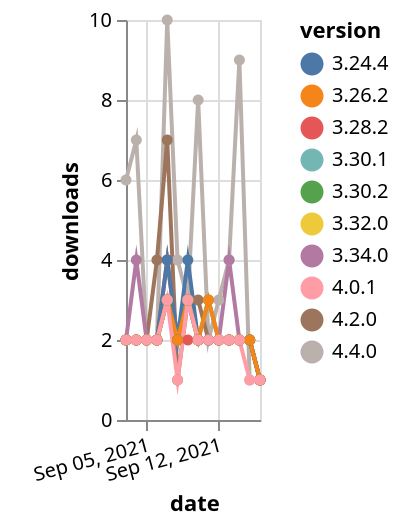 {"$schema": "https://vega.github.io/schema/vega-lite/v5.json", "description": "A simple bar chart with embedded data.", "data": {"values": [{"date": "2021-09-03", "total": 290, "delta": 6, "version": "4.4.0"}, {"date": "2021-09-04", "total": 297, "delta": 7, "version": "4.4.0"}, {"date": "2021-09-05", "total": 299, "delta": 2, "version": "4.4.0"}, {"date": "2021-09-06", "total": 301, "delta": 2, "version": "4.4.0"}, {"date": "2021-09-07", "total": 311, "delta": 10, "version": "4.4.0"}, {"date": "2021-09-08", "total": 315, "delta": 4, "version": "4.4.0"}, {"date": "2021-09-09", "total": 318, "delta": 3, "version": "4.4.0"}, {"date": "2021-09-10", "total": 326, "delta": 8, "version": "4.4.0"}, {"date": "2021-09-11", "total": 328, "delta": 2, "version": "4.4.0"}, {"date": "2021-09-12", "total": 331, "delta": 3, "version": "4.4.0"}, {"date": "2021-09-13", "total": 335, "delta": 4, "version": "4.4.0"}, {"date": "2021-09-14", "total": 344, "delta": 9, "version": "4.4.0"}, {"date": "2021-09-15", "total": 345, "delta": 1, "version": "4.4.0"}, {"date": "2021-09-16", "total": 346, "delta": 1, "version": "4.4.0"}, {"date": "2021-09-03", "total": 943, "delta": 2, "version": "4.2.0"}, {"date": "2021-09-04", "total": 945, "delta": 2, "version": "4.2.0"}, {"date": "2021-09-05", "total": 947, "delta": 2, "version": "4.2.0"}, {"date": "2021-09-06", "total": 951, "delta": 4, "version": "4.2.0"}, {"date": "2021-09-07", "total": 958, "delta": 7, "version": "4.2.0"}, {"date": "2021-09-08", "total": 959, "delta": 1, "version": "4.2.0"}, {"date": "2021-09-09", "total": 962, "delta": 3, "version": "4.2.0"}, {"date": "2021-09-10", "total": 965, "delta": 3, "version": "4.2.0"}, {"date": "2021-09-11", "total": 967, "delta": 2, "version": "4.2.0"}, {"date": "2021-09-12", "total": 969, "delta": 2, "version": "4.2.0"}, {"date": "2021-09-13", "total": 971, "delta": 2, "version": "4.2.0"}, {"date": "2021-09-14", "total": 973, "delta": 2, "version": "4.2.0"}, {"date": "2021-09-15", "total": 975, "delta": 2, "version": "4.2.0"}, {"date": "2021-09-16", "total": 976, "delta": 1, "version": "4.2.0"}, {"date": "2021-09-03", "total": 1606, "delta": 2, "version": "3.34.0"}, {"date": "2021-09-04", "total": 1610, "delta": 4, "version": "3.34.0"}, {"date": "2021-09-05", "total": 1612, "delta": 2, "version": "3.34.0"}, {"date": "2021-09-06", "total": 1614, "delta": 2, "version": "3.34.0"}, {"date": "2021-09-07", "total": 1617, "delta": 3, "version": "3.34.0"}, {"date": "2021-09-08", "total": 1619, "delta": 2, "version": "3.34.0"}, {"date": "2021-09-09", "total": 1622, "delta": 3, "version": "3.34.0"}, {"date": "2021-09-10", "total": 1624, "delta": 2, "version": "3.34.0"}, {"date": "2021-09-11", "total": 1626, "delta": 2, "version": "3.34.0"}, {"date": "2021-09-12", "total": 1628, "delta": 2, "version": "3.34.0"}, {"date": "2021-09-13", "total": 1632, "delta": 4, "version": "3.34.0"}, {"date": "2021-09-14", "total": 1634, "delta": 2, "version": "3.34.0"}, {"date": "2021-09-15", "total": 1636, "delta": 2, "version": "3.34.0"}, {"date": "2021-09-16", "total": 1637, "delta": 1, "version": "3.34.0"}, {"date": "2021-09-03", "total": 1737, "delta": 2, "version": "3.32.0"}, {"date": "2021-09-04", "total": 1739, "delta": 2, "version": "3.32.0"}, {"date": "2021-09-05", "total": 1741, "delta": 2, "version": "3.32.0"}, {"date": "2021-09-06", "total": 1743, "delta": 2, "version": "3.32.0"}, {"date": "2021-09-07", "total": 1746, "delta": 3, "version": "3.32.0"}, {"date": "2021-09-08", "total": 1748, "delta": 2, "version": "3.32.0"}, {"date": "2021-09-09", "total": 1751, "delta": 3, "version": "3.32.0"}, {"date": "2021-09-10", "total": 1753, "delta": 2, "version": "3.32.0"}, {"date": "2021-09-11", "total": 1755, "delta": 2, "version": "3.32.0"}, {"date": "2021-09-12", "total": 1757, "delta": 2, "version": "3.32.0"}, {"date": "2021-09-13", "total": 1759, "delta": 2, "version": "3.32.0"}, {"date": "2021-09-14", "total": 1761, "delta": 2, "version": "3.32.0"}, {"date": "2021-09-15", "total": 1763, "delta": 2, "version": "3.32.0"}, {"date": "2021-09-16", "total": 1764, "delta": 1, "version": "3.32.0"}, {"date": "2021-09-03", "total": 2175, "delta": 2, "version": "3.30.1"}, {"date": "2021-09-04", "total": 2177, "delta": 2, "version": "3.30.1"}, {"date": "2021-09-05", "total": 2179, "delta": 2, "version": "3.30.1"}, {"date": "2021-09-06", "total": 2181, "delta": 2, "version": "3.30.1"}, {"date": "2021-09-07", "total": 2184, "delta": 3, "version": "3.30.1"}, {"date": "2021-09-08", "total": 2186, "delta": 2, "version": "3.30.1"}, {"date": "2021-09-09", "total": 2189, "delta": 3, "version": "3.30.1"}, {"date": "2021-09-10", "total": 2191, "delta": 2, "version": "3.30.1"}, {"date": "2021-09-11", "total": 2193, "delta": 2, "version": "3.30.1"}, {"date": "2021-09-12", "total": 2195, "delta": 2, "version": "3.30.1"}, {"date": "2021-09-13", "total": 2197, "delta": 2, "version": "3.30.1"}, {"date": "2021-09-14", "total": 2199, "delta": 2, "version": "3.30.1"}, {"date": "2021-09-15", "total": 2201, "delta": 2, "version": "3.30.1"}, {"date": "2021-09-16", "total": 2202, "delta": 1, "version": "3.30.1"}, {"date": "2021-09-03", "total": 2656, "delta": 2, "version": "3.28.2"}, {"date": "2021-09-04", "total": 2658, "delta": 2, "version": "3.28.2"}, {"date": "2021-09-05", "total": 2660, "delta": 2, "version": "3.28.2"}, {"date": "2021-09-06", "total": 2662, "delta": 2, "version": "3.28.2"}, {"date": "2021-09-07", "total": 2666, "delta": 4, "version": "3.28.2"}, {"date": "2021-09-08", "total": 2668, "delta": 2, "version": "3.28.2"}, {"date": "2021-09-09", "total": 2670, "delta": 2, "version": "3.28.2"}, {"date": "2021-09-10", "total": 2672, "delta": 2, "version": "3.28.2"}, {"date": "2021-09-11", "total": 2674, "delta": 2, "version": "3.28.2"}, {"date": "2021-09-12", "total": 2676, "delta": 2, "version": "3.28.2"}, {"date": "2021-09-13", "total": 2678, "delta": 2, "version": "3.28.2"}, {"date": "2021-09-14", "total": 2680, "delta": 2, "version": "3.28.2"}, {"date": "2021-09-15", "total": 2682, "delta": 2, "version": "3.28.2"}, {"date": "2021-09-16", "total": 2683, "delta": 1, "version": "3.28.2"}, {"date": "2021-09-03", "total": 3368, "delta": 2, "version": "3.24.4"}, {"date": "2021-09-04", "total": 3370, "delta": 2, "version": "3.24.4"}, {"date": "2021-09-05", "total": 3372, "delta": 2, "version": "3.24.4"}, {"date": "2021-09-06", "total": 3374, "delta": 2, "version": "3.24.4"}, {"date": "2021-09-07", "total": 3378, "delta": 4, "version": "3.24.4"}, {"date": "2021-09-08", "total": 3380, "delta": 2, "version": "3.24.4"}, {"date": "2021-09-09", "total": 3384, "delta": 4, "version": "3.24.4"}, {"date": "2021-09-10", "total": 3386, "delta": 2, "version": "3.24.4"}, {"date": "2021-09-11", "total": 3388, "delta": 2, "version": "3.24.4"}, {"date": "2021-09-12", "total": 3390, "delta": 2, "version": "3.24.4"}, {"date": "2021-09-13", "total": 3392, "delta": 2, "version": "3.24.4"}, {"date": "2021-09-14", "total": 3394, "delta": 2, "version": "3.24.4"}, {"date": "2021-09-15", "total": 3396, "delta": 2, "version": "3.24.4"}, {"date": "2021-09-16", "total": 3397, "delta": 1, "version": "3.24.4"}, {"date": "2021-09-03", "total": 1907, "delta": 2, "version": "3.30.2"}, {"date": "2021-09-04", "total": 1909, "delta": 2, "version": "3.30.2"}, {"date": "2021-09-05", "total": 1911, "delta": 2, "version": "3.30.2"}, {"date": "2021-09-06", "total": 1913, "delta": 2, "version": "3.30.2"}, {"date": "2021-09-07", "total": 1916, "delta": 3, "version": "3.30.2"}, {"date": "2021-09-08", "total": 1918, "delta": 2, "version": "3.30.2"}, {"date": "2021-09-09", "total": 1921, "delta": 3, "version": "3.30.2"}, {"date": "2021-09-10", "total": 1923, "delta": 2, "version": "3.30.2"}, {"date": "2021-09-11", "total": 1926, "delta": 3, "version": "3.30.2"}, {"date": "2021-09-12", "total": 1928, "delta": 2, "version": "3.30.2"}, {"date": "2021-09-13", "total": 1930, "delta": 2, "version": "3.30.2"}, {"date": "2021-09-14", "total": 1932, "delta": 2, "version": "3.30.2"}, {"date": "2021-09-15", "total": 1934, "delta": 2, "version": "3.30.2"}, {"date": "2021-09-16", "total": 1935, "delta": 1, "version": "3.30.2"}, {"date": "2021-09-03", "total": 2768, "delta": 2, "version": "3.26.2"}, {"date": "2021-09-04", "total": 2770, "delta": 2, "version": "3.26.2"}, {"date": "2021-09-05", "total": 2772, "delta": 2, "version": "3.26.2"}, {"date": "2021-09-06", "total": 2774, "delta": 2, "version": "3.26.2"}, {"date": "2021-09-07", "total": 2777, "delta": 3, "version": "3.26.2"}, {"date": "2021-09-08", "total": 2779, "delta": 2, "version": "3.26.2"}, {"date": "2021-09-09", "total": 2782, "delta": 3, "version": "3.26.2"}, {"date": "2021-09-10", "total": 2784, "delta": 2, "version": "3.26.2"}, {"date": "2021-09-11", "total": 2787, "delta": 3, "version": "3.26.2"}, {"date": "2021-09-12", "total": 2789, "delta": 2, "version": "3.26.2"}, {"date": "2021-09-13", "total": 2791, "delta": 2, "version": "3.26.2"}, {"date": "2021-09-14", "total": 2793, "delta": 2, "version": "3.26.2"}, {"date": "2021-09-15", "total": 2795, "delta": 2, "version": "3.26.2"}, {"date": "2021-09-16", "total": 2796, "delta": 1, "version": "3.26.2"}, {"date": "2021-09-03", "total": 1062, "delta": 2, "version": "4.0.1"}, {"date": "2021-09-04", "total": 1064, "delta": 2, "version": "4.0.1"}, {"date": "2021-09-05", "total": 1066, "delta": 2, "version": "4.0.1"}, {"date": "2021-09-06", "total": 1068, "delta": 2, "version": "4.0.1"}, {"date": "2021-09-07", "total": 1071, "delta": 3, "version": "4.0.1"}, {"date": "2021-09-08", "total": 1072, "delta": 1, "version": "4.0.1"}, {"date": "2021-09-09", "total": 1075, "delta": 3, "version": "4.0.1"}, {"date": "2021-09-10", "total": 1077, "delta": 2, "version": "4.0.1"}, {"date": "2021-09-11", "total": 1079, "delta": 2, "version": "4.0.1"}, {"date": "2021-09-12", "total": 1081, "delta": 2, "version": "4.0.1"}, {"date": "2021-09-13", "total": 1083, "delta": 2, "version": "4.0.1"}, {"date": "2021-09-14", "total": 1085, "delta": 2, "version": "4.0.1"}, {"date": "2021-09-15", "total": 1086, "delta": 1, "version": "4.0.1"}, {"date": "2021-09-16", "total": 1087, "delta": 1, "version": "4.0.1"}]}, "width": "container", "mark": {"type": "line", "point": {"filled": true}}, "encoding": {"x": {"field": "date", "type": "temporal", "timeUnit": "yearmonthdate", "title": "date", "axis": {"labelAngle": -15}}, "y": {"field": "delta", "type": "quantitative", "title": "downloads"}, "color": {"field": "version", "type": "nominal"}, "tooltip": {"field": "delta"}}}